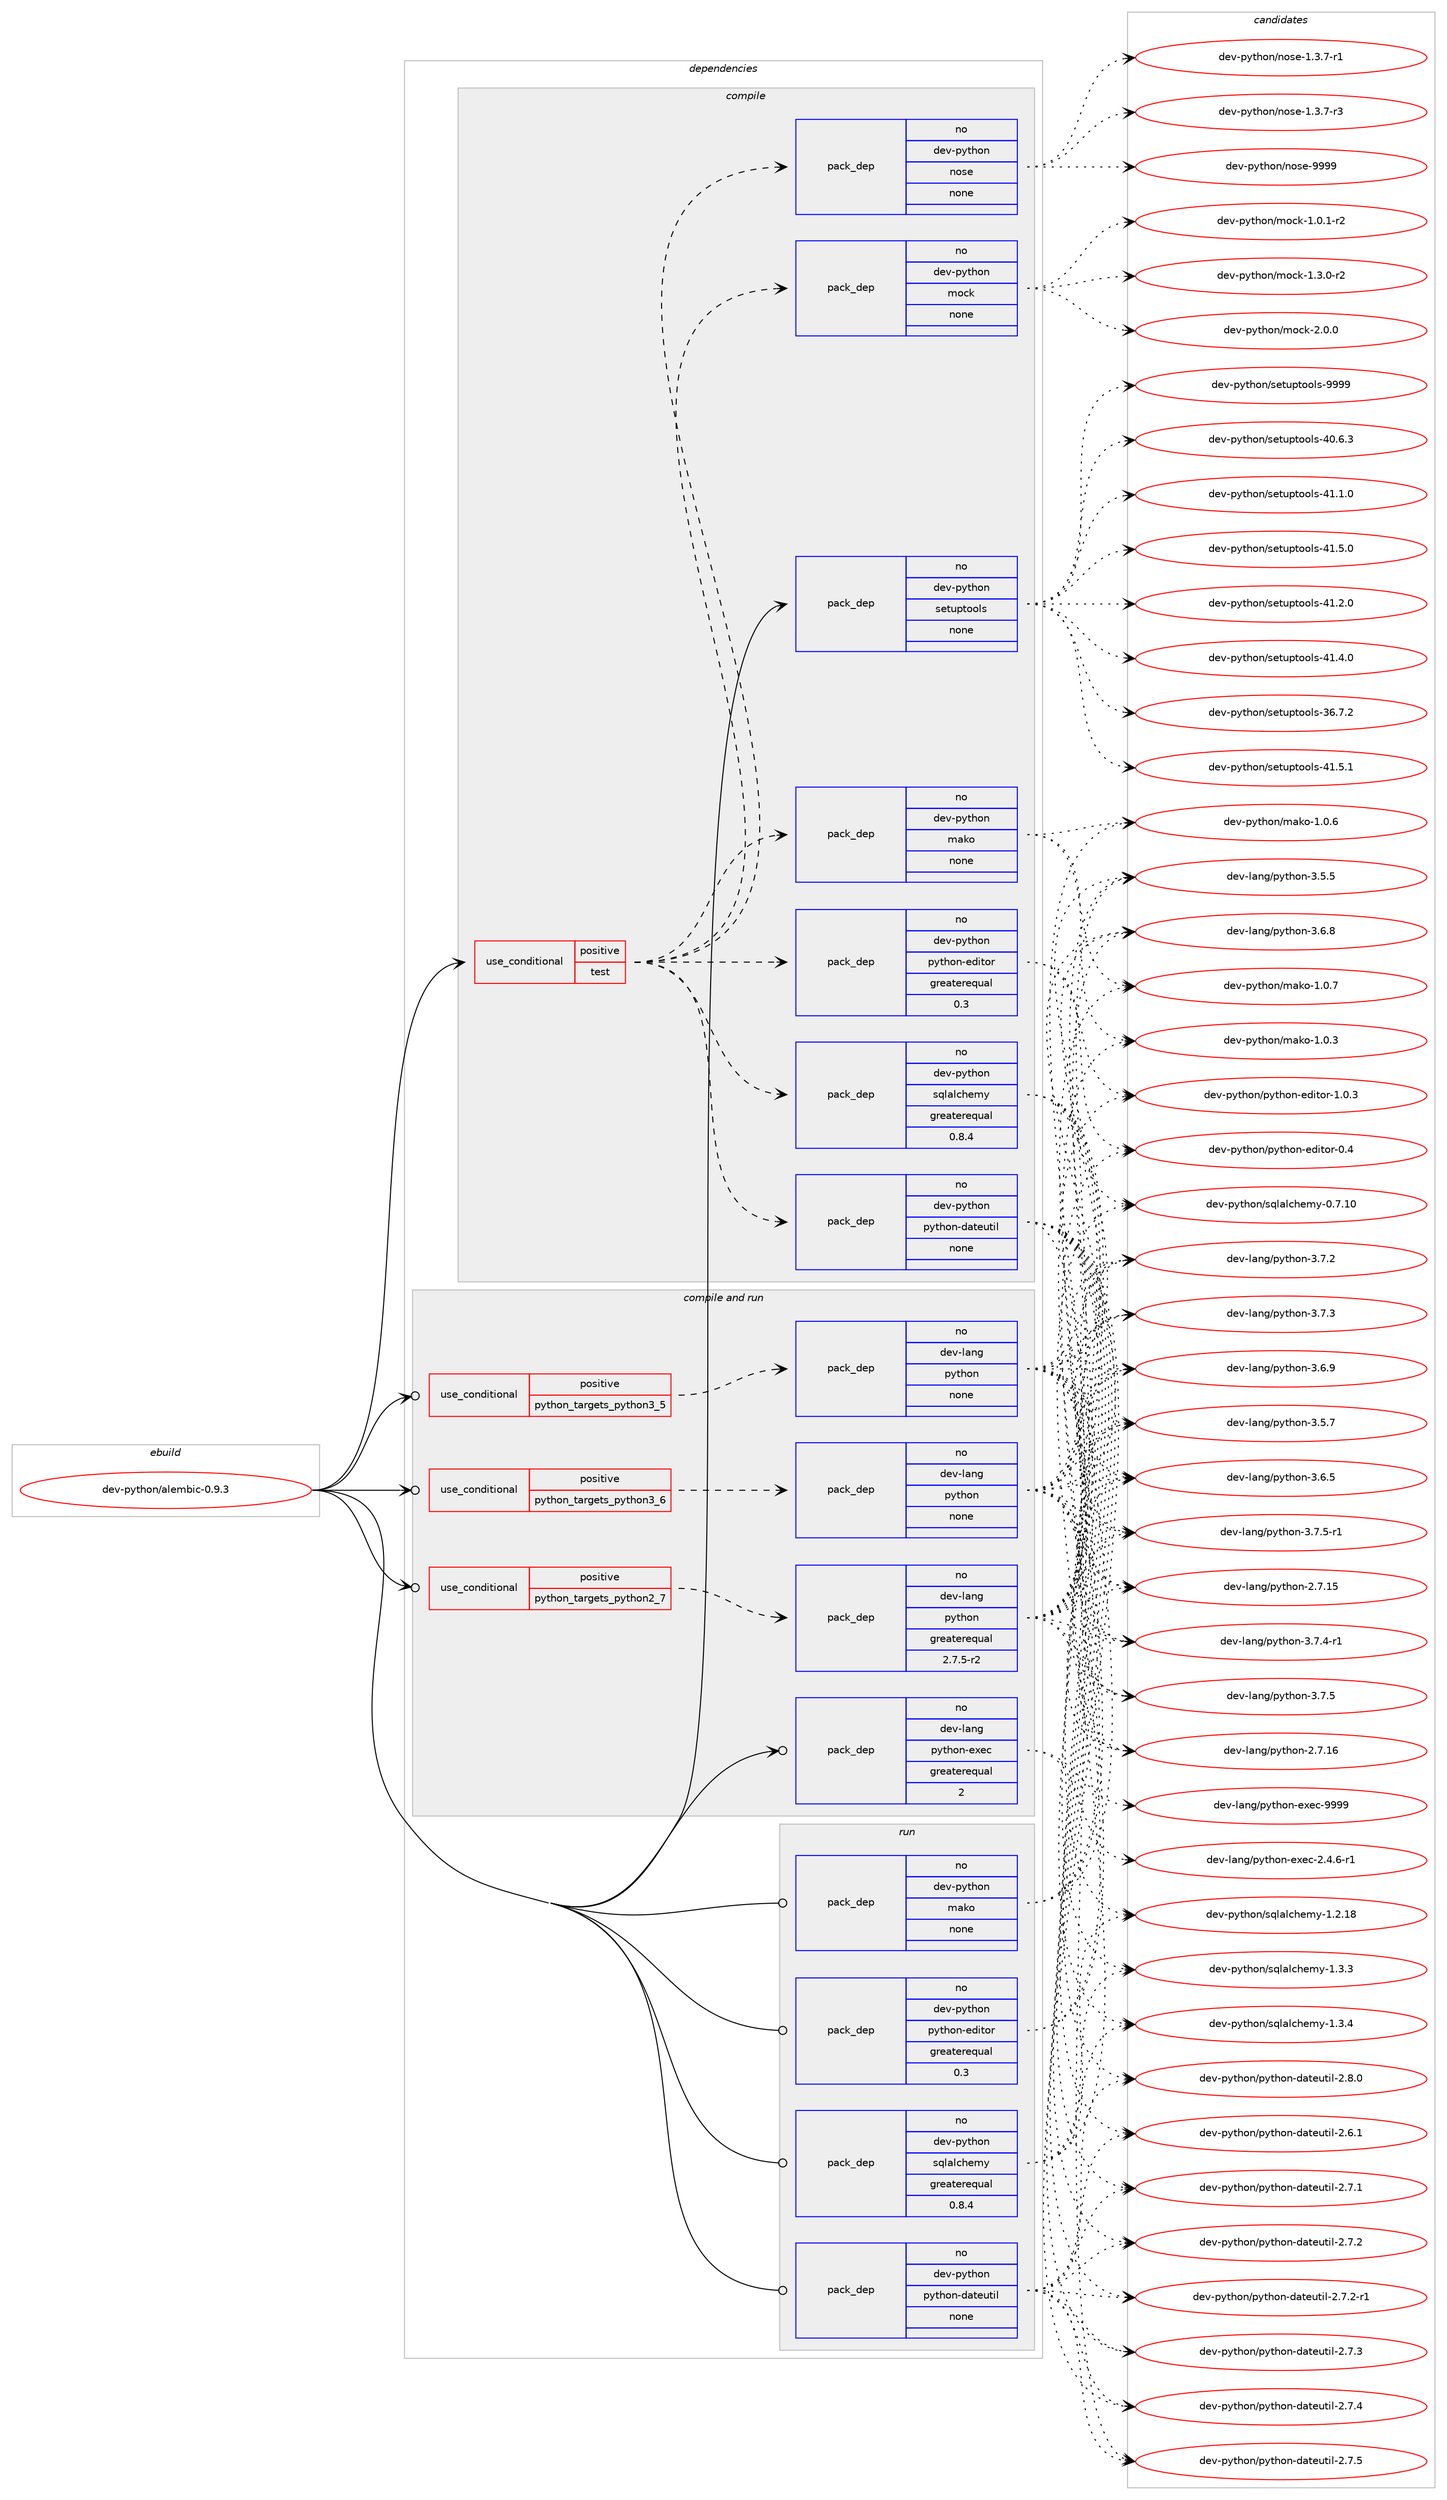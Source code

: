 digraph prolog {

# *************
# Graph options
# *************

newrank=true;
concentrate=true;
compound=true;
graph [rankdir=LR,fontname=Helvetica,fontsize=10,ranksep=1.5];#, ranksep=2.5, nodesep=0.2];
edge  [arrowhead=vee];
node  [fontname=Helvetica,fontsize=10];

# **********
# The ebuild
# **********

subgraph cluster_leftcol {
color=gray;
rank=same;
label=<<i>ebuild</i>>;
id [label="dev-python/alembic-0.9.3", color=red, width=4, href="../dev-python/alembic-0.9.3.svg"];
}

# ****************
# The dependencies
# ****************

subgraph cluster_midcol {
color=gray;
label=<<i>dependencies</i>>;
subgraph cluster_compile {
fillcolor="#eeeeee";
style=filled;
label=<<i>compile</i>>;
subgraph cond136005 {
dependency593827 [label=<<TABLE BORDER="0" CELLBORDER="1" CELLSPACING="0" CELLPADDING="4"><TR><TD ROWSPAN="3" CELLPADDING="10">use_conditional</TD></TR><TR><TD>positive</TD></TR><TR><TD>test</TD></TR></TABLE>>, shape=none, color=red];
subgraph pack446050 {
dependency593828 [label=<<TABLE BORDER="0" CELLBORDER="1" CELLSPACING="0" CELLPADDING="4" WIDTH="220"><TR><TD ROWSPAN="6" CELLPADDING="30">pack_dep</TD></TR><TR><TD WIDTH="110">no</TD></TR><TR><TD>dev-python</TD></TR><TR><TD>sqlalchemy</TD></TR><TR><TD>greaterequal</TD></TR><TR><TD>0.8.4</TD></TR></TABLE>>, shape=none, color=blue];
}
dependency593827:e -> dependency593828:w [weight=20,style="dashed",arrowhead="vee"];
subgraph pack446051 {
dependency593829 [label=<<TABLE BORDER="0" CELLBORDER="1" CELLSPACING="0" CELLPADDING="4" WIDTH="220"><TR><TD ROWSPAN="6" CELLPADDING="30">pack_dep</TD></TR><TR><TD WIDTH="110">no</TD></TR><TR><TD>dev-python</TD></TR><TR><TD>mako</TD></TR><TR><TD>none</TD></TR><TR><TD></TD></TR></TABLE>>, shape=none, color=blue];
}
dependency593827:e -> dependency593829:w [weight=20,style="dashed",arrowhead="vee"];
subgraph pack446052 {
dependency593830 [label=<<TABLE BORDER="0" CELLBORDER="1" CELLSPACING="0" CELLPADDING="4" WIDTH="220"><TR><TD ROWSPAN="6" CELLPADDING="30">pack_dep</TD></TR><TR><TD WIDTH="110">no</TD></TR><TR><TD>dev-python</TD></TR><TR><TD>python-editor</TD></TR><TR><TD>greaterequal</TD></TR><TR><TD>0.3</TD></TR></TABLE>>, shape=none, color=blue];
}
dependency593827:e -> dependency593830:w [weight=20,style="dashed",arrowhead="vee"];
subgraph pack446053 {
dependency593831 [label=<<TABLE BORDER="0" CELLBORDER="1" CELLSPACING="0" CELLPADDING="4" WIDTH="220"><TR><TD ROWSPAN="6" CELLPADDING="30">pack_dep</TD></TR><TR><TD WIDTH="110">no</TD></TR><TR><TD>dev-python</TD></TR><TR><TD>python-dateutil</TD></TR><TR><TD>none</TD></TR><TR><TD></TD></TR></TABLE>>, shape=none, color=blue];
}
dependency593827:e -> dependency593831:w [weight=20,style="dashed",arrowhead="vee"];
subgraph pack446054 {
dependency593832 [label=<<TABLE BORDER="0" CELLBORDER="1" CELLSPACING="0" CELLPADDING="4" WIDTH="220"><TR><TD ROWSPAN="6" CELLPADDING="30">pack_dep</TD></TR><TR><TD WIDTH="110">no</TD></TR><TR><TD>dev-python</TD></TR><TR><TD>nose</TD></TR><TR><TD>none</TD></TR><TR><TD></TD></TR></TABLE>>, shape=none, color=blue];
}
dependency593827:e -> dependency593832:w [weight=20,style="dashed",arrowhead="vee"];
subgraph pack446055 {
dependency593833 [label=<<TABLE BORDER="0" CELLBORDER="1" CELLSPACING="0" CELLPADDING="4" WIDTH="220"><TR><TD ROWSPAN="6" CELLPADDING="30">pack_dep</TD></TR><TR><TD WIDTH="110">no</TD></TR><TR><TD>dev-python</TD></TR><TR><TD>mock</TD></TR><TR><TD>none</TD></TR><TR><TD></TD></TR></TABLE>>, shape=none, color=blue];
}
dependency593827:e -> dependency593833:w [weight=20,style="dashed",arrowhead="vee"];
}
id:e -> dependency593827:w [weight=20,style="solid",arrowhead="vee"];
subgraph pack446056 {
dependency593834 [label=<<TABLE BORDER="0" CELLBORDER="1" CELLSPACING="0" CELLPADDING="4" WIDTH="220"><TR><TD ROWSPAN="6" CELLPADDING="30">pack_dep</TD></TR><TR><TD WIDTH="110">no</TD></TR><TR><TD>dev-python</TD></TR><TR><TD>setuptools</TD></TR><TR><TD>none</TD></TR><TR><TD></TD></TR></TABLE>>, shape=none, color=blue];
}
id:e -> dependency593834:w [weight=20,style="solid",arrowhead="vee"];
}
subgraph cluster_compileandrun {
fillcolor="#eeeeee";
style=filled;
label=<<i>compile and run</i>>;
subgraph cond136006 {
dependency593835 [label=<<TABLE BORDER="0" CELLBORDER="1" CELLSPACING="0" CELLPADDING="4"><TR><TD ROWSPAN="3" CELLPADDING="10">use_conditional</TD></TR><TR><TD>positive</TD></TR><TR><TD>python_targets_python2_7</TD></TR></TABLE>>, shape=none, color=red];
subgraph pack446057 {
dependency593836 [label=<<TABLE BORDER="0" CELLBORDER="1" CELLSPACING="0" CELLPADDING="4" WIDTH="220"><TR><TD ROWSPAN="6" CELLPADDING="30">pack_dep</TD></TR><TR><TD WIDTH="110">no</TD></TR><TR><TD>dev-lang</TD></TR><TR><TD>python</TD></TR><TR><TD>greaterequal</TD></TR><TR><TD>2.7.5-r2</TD></TR></TABLE>>, shape=none, color=blue];
}
dependency593835:e -> dependency593836:w [weight=20,style="dashed",arrowhead="vee"];
}
id:e -> dependency593835:w [weight=20,style="solid",arrowhead="odotvee"];
subgraph cond136007 {
dependency593837 [label=<<TABLE BORDER="0" CELLBORDER="1" CELLSPACING="0" CELLPADDING="4"><TR><TD ROWSPAN="3" CELLPADDING="10">use_conditional</TD></TR><TR><TD>positive</TD></TR><TR><TD>python_targets_python3_5</TD></TR></TABLE>>, shape=none, color=red];
subgraph pack446058 {
dependency593838 [label=<<TABLE BORDER="0" CELLBORDER="1" CELLSPACING="0" CELLPADDING="4" WIDTH="220"><TR><TD ROWSPAN="6" CELLPADDING="30">pack_dep</TD></TR><TR><TD WIDTH="110">no</TD></TR><TR><TD>dev-lang</TD></TR><TR><TD>python</TD></TR><TR><TD>none</TD></TR><TR><TD></TD></TR></TABLE>>, shape=none, color=blue];
}
dependency593837:e -> dependency593838:w [weight=20,style="dashed",arrowhead="vee"];
}
id:e -> dependency593837:w [weight=20,style="solid",arrowhead="odotvee"];
subgraph cond136008 {
dependency593839 [label=<<TABLE BORDER="0" CELLBORDER="1" CELLSPACING="0" CELLPADDING="4"><TR><TD ROWSPAN="3" CELLPADDING="10">use_conditional</TD></TR><TR><TD>positive</TD></TR><TR><TD>python_targets_python3_6</TD></TR></TABLE>>, shape=none, color=red];
subgraph pack446059 {
dependency593840 [label=<<TABLE BORDER="0" CELLBORDER="1" CELLSPACING="0" CELLPADDING="4" WIDTH="220"><TR><TD ROWSPAN="6" CELLPADDING="30">pack_dep</TD></TR><TR><TD WIDTH="110">no</TD></TR><TR><TD>dev-lang</TD></TR><TR><TD>python</TD></TR><TR><TD>none</TD></TR><TR><TD></TD></TR></TABLE>>, shape=none, color=blue];
}
dependency593839:e -> dependency593840:w [weight=20,style="dashed",arrowhead="vee"];
}
id:e -> dependency593839:w [weight=20,style="solid",arrowhead="odotvee"];
subgraph pack446060 {
dependency593841 [label=<<TABLE BORDER="0" CELLBORDER="1" CELLSPACING="0" CELLPADDING="4" WIDTH="220"><TR><TD ROWSPAN="6" CELLPADDING="30">pack_dep</TD></TR><TR><TD WIDTH="110">no</TD></TR><TR><TD>dev-lang</TD></TR><TR><TD>python-exec</TD></TR><TR><TD>greaterequal</TD></TR><TR><TD>2</TD></TR></TABLE>>, shape=none, color=blue];
}
id:e -> dependency593841:w [weight=20,style="solid",arrowhead="odotvee"];
}
subgraph cluster_run {
fillcolor="#eeeeee";
style=filled;
label=<<i>run</i>>;
subgraph pack446061 {
dependency593842 [label=<<TABLE BORDER="0" CELLBORDER="1" CELLSPACING="0" CELLPADDING="4" WIDTH="220"><TR><TD ROWSPAN="6" CELLPADDING="30">pack_dep</TD></TR><TR><TD WIDTH="110">no</TD></TR><TR><TD>dev-python</TD></TR><TR><TD>mako</TD></TR><TR><TD>none</TD></TR><TR><TD></TD></TR></TABLE>>, shape=none, color=blue];
}
id:e -> dependency593842:w [weight=20,style="solid",arrowhead="odot"];
subgraph pack446062 {
dependency593843 [label=<<TABLE BORDER="0" CELLBORDER="1" CELLSPACING="0" CELLPADDING="4" WIDTH="220"><TR><TD ROWSPAN="6" CELLPADDING="30">pack_dep</TD></TR><TR><TD WIDTH="110">no</TD></TR><TR><TD>dev-python</TD></TR><TR><TD>python-dateutil</TD></TR><TR><TD>none</TD></TR><TR><TD></TD></TR></TABLE>>, shape=none, color=blue];
}
id:e -> dependency593843:w [weight=20,style="solid",arrowhead="odot"];
subgraph pack446063 {
dependency593844 [label=<<TABLE BORDER="0" CELLBORDER="1" CELLSPACING="0" CELLPADDING="4" WIDTH="220"><TR><TD ROWSPAN="6" CELLPADDING="30">pack_dep</TD></TR><TR><TD WIDTH="110">no</TD></TR><TR><TD>dev-python</TD></TR><TR><TD>python-editor</TD></TR><TR><TD>greaterequal</TD></TR><TR><TD>0.3</TD></TR></TABLE>>, shape=none, color=blue];
}
id:e -> dependency593844:w [weight=20,style="solid",arrowhead="odot"];
subgraph pack446064 {
dependency593845 [label=<<TABLE BORDER="0" CELLBORDER="1" CELLSPACING="0" CELLPADDING="4" WIDTH="220"><TR><TD ROWSPAN="6" CELLPADDING="30">pack_dep</TD></TR><TR><TD WIDTH="110">no</TD></TR><TR><TD>dev-python</TD></TR><TR><TD>sqlalchemy</TD></TR><TR><TD>greaterequal</TD></TR><TR><TD>0.8.4</TD></TR></TABLE>>, shape=none, color=blue];
}
id:e -> dependency593845:w [weight=20,style="solid",arrowhead="odot"];
}
}

# **************
# The candidates
# **************

subgraph cluster_choices {
rank=same;
color=gray;
label=<<i>candidates</i>>;

subgraph choice446050 {
color=black;
nodesep=1;
choice1001011184511212111610411111047115113108971089910410110912145484655464948 [label="dev-python/sqlalchemy-0.7.10", color=red, width=4,href="../dev-python/sqlalchemy-0.7.10.svg"];
choice1001011184511212111610411111047115113108971089910410110912145494650464956 [label="dev-python/sqlalchemy-1.2.18", color=red, width=4,href="../dev-python/sqlalchemy-1.2.18.svg"];
choice10010111845112121116104111110471151131089710899104101109121454946514651 [label="dev-python/sqlalchemy-1.3.3", color=red, width=4,href="../dev-python/sqlalchemy-1.3.3.svg"];
choice10010111845112121116104111110471151131089710899104101109121454946514652 [label="dev-python/sqlalchemy-1.3.4", color=red, width=4,href="../dev-python/sqlalchemy-1.3.4.svg"];
dependency593828:e -> choice1001011184511212111610411111047115113108971089910410110912145484655464948:w [style=dotted,weight="100"];
dependency593828:e -> choice1001011184511212111610411111047115113108971089910410110912145494650464956:w [style=dotted,weight="100"];
dependency593828:e -> choice10010111845112121116104111110471151131089710899104101109121454946514651:w [style=dotted,weight="100"];
dependency593828:e -> choice10010111845112121116104111110471151131089710899104101109121454946514652:w [style=dotted,weight="100"];
}
subgraph choice446051 {
color=black;
nodesep=1;
choice100101118451121211161041111104710997107111454946484651 [label="dev-python/mako-1.0.3", color=red, width=4,href="../dev-python/mako-1.0.3.svg"];
choice100101118451121211161041111104710997107111454946484654 [label="dev-python/mako-1.0.6", color=red, width=4,href="../dev-python/mako-1.0.6.svg"];
choice100101118451121211161041111104710997107111454946484655 [label="dev-python/mako-1.0.7", color=red, width=4,href="../dev-python/mako-1.0.7.svg"];
dependency593829:e -> choice100101118451121211161041111104710997107111454946484651:w [style=dotted,weight="100"];
dependency593829:e -> choice100101118451121211161041111104710997107111454946484654:w [style=dotted,weight="100"];
dependency593829:e -> choice100101118451121211161041111104710997107111454946484655:w [style=dotted,weight="100"];
}
subgraph choice446052 {
color=black;
nodesep=1;
choice10010111845112121116104111110471121211161041111104510110010511611111445484652 [label="dev-python/python-editor-0.4", color=red, width=4,href="../dev-python/python-editor-0.4.svg"];
choice100101118451121211161041111104711212111610411111045101100105116111114454946484651 [label="dev-python/python-editor-1.0.3", color=red, width=4,href="../dev-python/python-editor-1.0.3.svg"];
dependency593830:e -> choice10010111845112121116104111110471121211161041111104510110010511611111445484652:w [style=dotted,weight="100"];
dependency593830:e -> choice100101118451121211161041111104711212111610411111045101100105116111114454946484651:w [style=dotted,weight="100"];
}
subgraph choice446053 {
color=black;
nodesep=1;
choice10010111845112121116104111110471121211161041111104510097116101117116105108455046544649 [label="dev-python/python-dateutil-2.6.1", color=red, width=4,href="../dev-python/python-dateutil-2.6.1.svg"];
choice10010111845112121116104111110471121211161041111104510097116101117116105108455046554649 [label="dev-python/python-dateutil-2.7.1", color=red, width=4,href="../dev-python/python-dateutil-2.7.1.svg"];
choice10010111845112121116104111110471121211161041111104510097116101117116105108455046554650 [label="dev-python/python-dateutil-2.7.2", color=red, width=4,href="../dev-python/python-dateutil-2.7.2.svg"];
choice100101118451121211161041111104711212111610411111045100971161011171161051084550465546504511449 [label="dev-python/python-dateutil-2.7.2-r1", color=red, width=4,href="../dev-python/python-dateutil-2.7.2-r1.svg"];
choice10010111845112121116104111110471121211161041111104510097116101117116105108455046554651 [label="dev-python/python-dateutil-2.7.3", color=red, width=4,href="../dev-python/python-dateutil-2.7.3.svg"];
choice10010111845112121116104111110471121211161041111104510097116101117116105108455046554652 [label="dev-python/python-dateutil-2.7.4", color=red, width=4,href="../dev-python/python-dateutil-2.7.4.svg"];
choice10010111845112121116104111110471121211161041111104510097116101117116105108455046554653 [label="dev-python/python-dateutil-2.7.5", color=red, width=4,href="../dev-python/python-dateutil-2.7.5.svg"];
choice10010111845112121116104111110471121211161041111104510097116101117116105108455046564648 [label="dev-python/python-dateutil-2.8.0", color=red, width=4,href="../dev-python/python-dateutil-2.8.0.svg"];
dependency593831:e -> choice10010111845112121116104111110471121211161041111104510097116101117116105108455046544649:w [style=dotted,weight="100"];
dependency593831:e -> choice10010111845112121116104111110471121211161041111104510097116101117116105108455046554649:w [style=dotted,weight="100"];
dependency593831:e -> choice10010111845112121116104111110471121211161041111104510097116101117116105108455046554650:w [style=dotted,weight="100"];
dependency593831:e -> choice100101118451121211161041111104711212111610411111045100971161011171161051084550465546504511449:w [style=dotted,weight="100"];
dependency593831:e -> choice10010111845112121116104111110471121211161041111104510097116101117116105108455046554651:w [style=dotted,weight="100"];
dependency593831:e -> choice10010111845112121116104111110471121211161041111104510097116101117116105108455046554652:w [style=dotted,weight="100"];
dependency593831:e -> choice10010111845112121116104111110471121211161041111104510097116101117116105108455046554653:w [style=dotted,weight="100"];
dependency593831:e -> choice10010111845112121116104111110471121211161041111104510097116101117116105108455046564648:w [style=dotted,weight="100"];
}
subgraph choice446054 {
color=black;
nodesep=1;
choice10010111845112121116104111110471101111151014549465146554511449 [label="dev-python/nose-1.3.7-r1", color=red, width=4,href="../dev-python/nose-1.3.7-r1.svg"];
choice10010111845112121116104111110471101111151014549465146554511451 [label="dev-python/nose-1.3.7-r3", color=red, width=4,href="../dev-python/nose-1.3.7-r3.svg"];
choice10010111845112121116104111110471101111151014557575757 [label="dev-python/nose-9999", color=red, width=4,href="../dev-python/nose-9999.svg"];
dependency593832:e -> choice10010111845112121116104111110471101111151014549465146554511449:w [style=dotted,weight="100"];
dependency593832:e -> choice10010111845112121116104111110471101111151014549465146554511451:w [style=dotted,weight="100"];
dependency593832:e -> choice10010111845112121116104111110471101111151014557575757:w [style=dotted,weight="100"];
}
subgraph choice446055 {
color=black;
nodesep=1;
choice1001011184511212111610411111047109111991074549464846494511450 [label="dev-python/mock-1.0.1-r2", color=red, width=4,href="../dev-python/mock-1.0.1-r2.svg"];
choice1001011184511212111610411111047109111991074549465146484511450 [label="dev-python/mock-1.3.0-r2", color=red, width=4,href="../dev-python/mock-1.3.0-r2.svg"];
choice100101118451121211161041111104710911199107455046484648 [label="dev-python/mock-2.0.0", color=red, width=4,href="../dev-python/mock-2.0.0.svg"];
dependency593833:e -> choice1001011184511212111610411111047109111991074549464846494511450:w [style=dotted,weight="100"];
dependency593833:e -> choice1001011184511212111610411111047109111991074549465146484511450:w [style=dotted,weight="100"];
dependency593833:e -> choice100101118451121211161041111104710911199107455046484648:w [style=dotted,weight="100"];
}
subgraph choice446056 {
color=black;
nodesep=1;
choice100101118451121211161041111104711510111611711211611111110811545515446554650 [label="dev-python/setuptools-36.7.2", color=red, width=4,href="../dev-python/setuptools-36.7.2.svg"];
choice100101118451121211161041111104711510111611711211611111110811545524846544651 [label="dev-python/setuptools-40.6.3", color=red, width=4,href="../dev-python/setuptools-40.6.3.svg"];
choice100101118451121211161041111104711510111611711211611111110811545524946494648 [label="dev-python/setuptools-41.1.0", color=red, width=4,href="../dev-python/setuptools-41.1.0.svg"];
choice100101118451121211161041111104711510111611711211611111110811545524946504648 [label="dev-python/setuptools-41.2.0", color=red, width=4,href="../dev-python/setuptools-41.2.0.svg"];
choice100101118451121211161041111104711510111611711211611111110811545524946524648 [label="dev-python/setuptools-41.4.0", color=red, width=4,href="../dev-python/setuptools-41.4.0.svg"];
choice100101118451121211161041111104711510111611711211611111110811545524946534648 [label="dev-python/setuptools-41.5.0", color=red, width=4,href="../dev-python/setuptools-41.5.0.svg"];
choice100101118451121211161041111104711510111611711211611111110811545524946534649 [label="dev-python/setuptools-41.5.1", color=red, width=4,href="../dev-python/setuptools-41.5.1.svg"];
choice10010111845112121116104111110471151011161171121161111111081154557575757 [label="dev-python/setuptools-9999", color=red, width=4,href="../dev-python/setuptools-9999.svg"];
dependency593834:e -> choice100101118451121211161041111104711510111611711211611111110811545515446554650:w [style=dotted,weight="100"];
dependency593834:e -> choice100101118451121211161041111104711510111611711211611111110811545524846544651:w [style=dotted,weight="100"];
dependency593834:e -> choice100101118451121211161041111104711510111611711211611111110811545524946494648:w [style=dotted,weight="100"];
dependency593834:e -> choice100101118451121211161041111104711510111611711211611111110811545524946504648:w [style=dotted,weight="100"];
dependency593834:e -> choice100101118451121211161041111104711510111611711211611111110811545524946524648:w [style=dotted,weight="100"];
dependency593834:e -> choice100101118451121211161041111104711510111611711211611111110811545524946534648:w [style=dotted,weight="100"];
dependency593834:e -> choice100101118451121211161041111104711510111611711211611111110811545524946534649:w [style=dotted,weight="100"];
dependency593834:e -> choice10010111845112121116104111110471151011161171121161111111081154557575757:w [style=dotted,weight="100"];
}
subgraph choice446057 {
color=black;
nodesep=1;
choice10010111845108971101034711212111610411111045504655464953 [label="dev-lang/python-2.7.15", color=red, width=4,href="../dev-lang/python-2.7.15.svg"];
choice10010111845108971101034711212111610411111045504655464954 [label="dev-lang/python-2.7.16", color=red, width=4,href="../dev-lang/python-2.7.16.svg"];
choice100101118451089711010347112121116104111110455146534653 [label="dev-lang/python-3.5.5", color=red, width=4,href="../dev-lang/python-3.5.5.svg"];
choice100101118451089711010347112121116104111110455146534655 [label="dev-lang/python-3.5.7", color=red, width=4,href="../dev-lang/python-3.5.7.svg"];
choice100101118451089711010347112121116104111110455146544653 [label="dev-lang/python-3.6.5", color=red, width=4,href="../dev-lang/python-3.6.5.svg"];
choice100101118451089711010347112121116104111110455146544656 [label="dev-lang/python-3.6.8", color=red, width=4,href="../dev-lang/python-3.6.8.svg"];
choice100101118451089711010347112121116104111110455146544657 [label="dev-lang/python-3.6.9", color=red, width=4,href="../dev-lang/python-3.6.9.svg"];
choice100101118451089711010347112121116104111110455146554650 [label="dev-lang/python-3.7.2", color=red, width=4,href="../dev-lang/python-3.7.2.svg"];
choice100101118451089711010347112121116104111110455146554651 [label="dev-lang/python-3.7.3", color=red, width=4,href="../dev-lang/python-3.7.3.svg"];
choice1001011184510897110103471121211161041111104551465546524511449 [label="dev-lang/python-3.7.4-r1", color=red, width=4,href="../dev-lang/python-3.7.4-r1.svg"];
choice100101118451089711010347112121116104111110455146554653 [label="dev-lang/python-3.7.5", color=red, width=4,href="../dev-lang/python-3.7.5.svg"];
choice1001011184510897110103471121211161041111104551465546534511449 [label="dev-lang/python-3.7.5-r1", color=red, width=4,href="../dev-lang/python-3.7.5-r1.svg"];
dependency593836:e -> choice10010111845108971101034711212111610411111045504655464953:w [style=dotted,weight="100"];
dependency593836:e -> choice10010111845108971101034711212111610411111045504655464954:w [style=dotted,weight="100"];
dependency593836:e -> choice100101118451089711010347112121116104111110455146534653:w [style=dotted,weight="100"];
dependency593836:e -> choice100101118451089711010347112121116104111110455146534655:w [style=dotted,weight="100"];
dependency593836:e -> choice100101118451089711010347112121116104111110455146544653:w [style=dotted,weight="100"];
dependency593836:e -> choice100101118451089711010347112121116104111110455146544656:w [style=dotted,weight="100"];
dependency593836:e -> choice100101118451089711010347112121116104111110455146544657:w [style=dotted,weight="100"];
dependency593836:e -> choice100101118451089711010347112121116104111110455146554650:w [style=dotted,weight="100"];
dependency593836:e -> choice100101118451089711010347112121116104111110455146554651:w [style=dotted,weight="100"];
dependency593836:e -> choice1001011184510897110103471121211161041111104551465546524511449:w [style=dotted,weight="100"];
dependency593836:e -> choice100101118451089711010347112121116104111110455146554653:w [style=dotted,weight="100"];
dependency593836:e -> choice1001011184510897110103471121211161041111104551465546534511449:w [style=dotted,weight="100"];
}
subgraph choice446058 {
color=black;
nodesep=1;
choice10010111845108971101034711212111610411111045504655464953 [label="dev-lang/python-2.7.15", color=red, width=4,href="../dev-lang/python-2.7.15.svg"];
choice10010111845108971101034711212111610411111045504655464954 [label="dev-lang/python-2.7.16", color=red, width=4,href="../dev-lang/python-2.7.16.svg"];
choice100101118451089711010347112121116104111110455146534653 [label="dev-lang/python-3.5.5", color=red, width=4,href="../dev-lang/python-3.5.5.svg"];
choice100101118451089711010347112121116104111110455146534655 [label="dev-lang/python-3.5.7", color=red, width=4,href="../dev-lang/python-3.5.7.svg"];
choice100101118451089711010347112121116104111110455146544653 [label="dev-lang/python-3.6.5", color=red, width=4,href="../dev-lang/python-3.6.5.svg"];
choice100101118451089711010347112121116104111110455146544656 [label="dev-lang/python-3.6.8", color=red, width=4,href="../dev-lang/python-3.6.8.svg"];
choice100101118451089711010347112121116104111110455146544657 [label="dev-lang/python-3.6.9", color=red, width=4,href="../dev-lang/python-3.6.9.svg"];
choice100101118451089711010347112121116104111110455146554650 [label="dev-lang/python-3.7.2", color=red, width=4,href="../dev-lang/python-3.7.2.svg"];
choice100101118451089711010347112121116104111110455146554651 [label="dev-lang/python-3.7.3", color=red, width=4,href="../dev-lang/python-3.7.3.svg"];
choice1001011184510897110103471121211161041111104551465546524511449 [label="dev-lang/python-3.7.4-r1", color=red, width=4,href="../dev-lang/python-3.7.4-r1.svg"];
choice100101118451089711010347112121116104111110455146554653 [label="dev-lang/python-3.7.5", color=red, width=4,href="../dev-lang/python-3.7.5.svg"];
choice1001011184510897110103471121211161041111104551465546534511449 [label="dev-lang/python-3.7.5-r1", color=red, width=4,href="../dev-lang/python-3.7.5-r1.svg"];
dependency593838:e -> choice10010111845108971101034711212111610411111045504655464953:w [style=dotted,weight="100"];
dependency593838:e -> choice10010111845108971101034711212111610411111045504655464954:w [style=dotted,weight="100"];
dependency593838:e -> choice100101118451089711010347112121116104111110455146534653:w [style=dotted,weight="100"];
dependency593838:e -> choice100101118451089711010347112121116104111110455146534655:w [style=dotted,weight="100"];
dependency593838:e -> choice100101118451089711010347112121116104111110455146544653:w [style=dotted,weight="100"];
dependency593838:e -> choice100101118451089711010347112121116104111110455146544656:w [style=dotted,weight="100"];
dependency593838:e -> choice100101118451089711010347112121116104111110455146544657:w [style=dotted,weight="100"];
dependency593838:e -> choice100101118451089711010347112121116104111110455146554650:w [style=dotted,weight="100"];
dependency593838:e -> choice100101118451089711010347112121116104111110455146554651:w [style=dotted,weight="100"];
dependency593838:e -> choice1001011184510897110103471121211161041111104551465546524511449:w [style=dotted,weight="100"];
dependency593838:e -> choice100101118451089711010347112121116104111110455146554653:w [style=dotted,weight="100"];
dependency593838:e -> choice1001011184510897110103471121211161041111104551465546534511449:w [style=dotted,weight="100"];
}
subgraph choice446059 {
color=black;
nodesep=1;
choice10010111845108971101034711212111610411111045504655464953 [label="dev-lang/python-2.7.15", color=red, width=4,href="../dev-lang/python-2.7.15.svg"];
choice10010111845108971101034711212111610411111045504655464954 [label="dev-lang/python-2.7.16", color=red, width=4,href="../dev-lang/python-2.7.16.svg"];
choice100101118451089711010347112121116104111110455146534653 [label="dev-lang/python-3.5.5", color=red, width=4,href="../dev-lang/python-3.5.5.svg"];
choice100101118451089711010347112121116104111110455146534655 [label="dev-lang/python-3.5.7", color=red, width=4,href="../dev-lang/python-3.5.7.svg"];
choice100101118451089711010347112121116104111110455146544653 [label="dev-lang/python-3.6.5", color=red, width=4,href="../dev-lang/python-3.6.5.svg"];
choice100101118451089711010347112121116104111110455146544656 [label="dev-lang/python-3.6.8", color=red, width=4,href="../dev-lang/python-3.6.8.svg"];
choice100101118451089711010347112121116104111110455146544657 [label="dev-lang/python-3.6.9", color=red, width=4,href="../dev-lang/python-3.6.9.svg"];
choice100101118451089711010347112121116104111110455146554650 [label="dev-lang/python-3.7.2", color=red, width=4,href="../dev-lang/python-3.7.2.svg"];
choice100101118451089711010347112121116104111110455146554651 [label="dev-lang/python-3.7.3", color=red, width=4,href="../dev-lang/python-3.7.3.svg"];
choice1001011184510897110103471121211161041111104551465546524511449 [label="dev-lang/python-3.7.4-r1", color=red, width=4,href="../dev-lang/python-3.7.4-r1.svg"];
choice100101118451089711010347112121116104111110455146554653 [label="dev-lang/python-3.7.5", color=red, width=4,href="../dev-lang/python-3.7.5.svg"];
choice1001011184510897110103471121211161041111104551465546534511449 [label="dev-lang/python-3.7.5-r1", color=red, width=4,href="../dev-lang/python-3.7.5-r1.svg"];
dependency593840:e -> choice10010111845108971101034711212111610411111045504655464953:w [style=dotted,weight="100"];
dependency593840:e -> choice10010111845108971101034711212111610411111045504655464954:w [style=dotted,weight="100"];
dependency593840:e -> choice100101118451089711010347112121116104111110455146534653:w [style=dotted,weight="100"];
dependency593840:e -> choice100101118451089711010347112121116104111110455146534655:w [style=dotted,weight="100"];
dependency593840:e -> choice100101118451089711010347112121116104111110455146544653:w [style=dotted,weight="100"];
dependency593840:e -> choice100101118451089711010347112121116104111110455146544656:w [style=dotted,weight="100"];
dependency593840:e -> choice100101118451089711010347112121116104111110455146544657:w [style=dotted,weight="100"];
dependency593840:e -> choice100101118451089711010347112121116104111110455146554650:w [style=dotted,weight="100"];
dependency593840:e -> choice100101118451089711010347112121116104111110455146554651:w [style=dotted,weight="100"];
dependency593840:e -> choice1001011184510897110103471121211161041111104551465546524511449:w [style=dotted,weight="100"];
dependency593840:e -> choice100101118451089711010347112121116104111110455146554653:w [style=dotted,weight="100"];
dependency593840:e -> choice1001011184510897110103471121211161041111104551465546534511449:w [style=dotted,weight="100"];
}
subgraph choice446060 {
color=black;
nodesep=1;
choice10010111845108971101034711212111610411111045101120101994550465246544511449 [label="dev-lang/python-exec-2.4.6-r1", color=red, width=4,href="../dev-lang/python-exec-2.4.6-r1.svg"];
choice10010111845108971101034711212111610411111045101120101994557575757 [label="dev-lang/python-exec-9999", color=red, width=4,href="../dev-lang/python-exec-9999.svg"];
dependency593841:e -> choice10010111845108971101034711212111610411111045101120101994550465246544511449:w [style=dotted,weight="100"];
dependency593841:e -> choice10010111845108971101034711212111610411111045101120101994557575757:w [style=dotted,weight="100"];
}
subgraph choice446061 {
color=black;
nodesep=1;
choice100101118451121211161041111104710997107111454946484651 [label="dev-python/mako-1.0.3", color=red, width=4,href="../dev-python/mako-1.0.3.svg"];
choice100101118451121211161041111104710997107111454946484654 [label="dev-python/mako-1.0.6", color=red, width=4,href="../dev-python/mako-1.0.6.svg"];
choice100101118451121211161041111104710997107111454946484655 [label="dev-python/mako-1.0.7", color=red, width=4,href="../dev-python/mako-1.0.7.svg"];
dependency593842:e -> choice100101118451121211161041111104710997107111454946484651:w [style=dotted,weight="100"];
dependency593842:e -> choice100101118451121211161041111104710997107111454946484654:w [style=dotted,weight="100"];
dependency593842:e -> choice100101118451121211161041111104710997107111454946484655:w [style=dotted,weight="100"];
}
subgraph choice446062 {
color=black;
nodesep=1;
choice10010111845112121116104111110471121211161041111104510097116101117116105108455046544649 [label="dev-python/python-dateutil-2.6.1", color=red, width=4,href="../dev-python/python-dateutil-2.6.1.svg"];
choice10010111845112121116104111110471121211161041111104510097116101117116105108455046554649 [label="dev-python/python-dateutil-2.7.1", color=red, width=4,href="../dev-python/python-dateutil-2.7.1.svg"];
choice10010111845112121116104111110471121211161041111104510097116101117116105108455046554650 [label="dev-python/python-dateutil-2.7.2", color=red, width=4,href="../dev-python/python-dateutil-2.7.2.svg"];
choice100101118451121211161041111104711212111610411111045100971161011171161051084550465546504511449 [label="dev-python/python-dateutil-2.7.2-r1", color=red, width=4,href="../dev-python/python-dateutil-2.7.2-r1.svg"];
choice10010111845112121116104111110471121211161041111104510097116101117116105108455046554651 [label="dev-python/python-dateutil-2.7.3", color=red, width=4,href="../dev-python/python-dateutil-2.7.3.svg"];
choice10010111845112121116104111110471121211161041111104510097116101117116105108455046554652 [label="dev-python/python-dateutil-2.7.4", color=red, width=4,href="../dev-python/python-dateutil-2.7.4.svg"];
choice10010111845112121116104111110471121211161041111104510097116101117116105108455046554653 [label="dev-python/python-dateutil-2.7.5", color=red, width=4,href="../dev-python/python-dateutil-2.7.5.svg"];
choice10010111845112121116104111110471121211161041111104510097116101117116105108455046564648 [label="dev-python/python-dateutil-2.8.0", color=red, width=4,href="../dev-python/python-dateutil-2.8.0.svg"];
dependency593843:e -> choice10010111845112121116104111110471121211161041111104510097116101117116105108455046544649:w [style=dotted,weight="100"];
dependency593843:e -> choice10010111845112121116104111110471121211161041111104510097116101117116105108455046554649:w [style=dotted,weight="100"];
dependency593843:e -> choice10010111845112121116104111110471121211161041111104510097116101117116105108455046554650:w [style=dotted,weight="100"];
dependency593843:e -> choice100101118451121211161041111104711212111610411111045100971161011171161051084550465546504511449:w [style=dotted,weight="100"];
dependency593843:e -> choice10010111845112121116104111110471121211161041111104510097116101117116105108455046554651:w [style=dotted,weight="100"];
dependency593843:e -> choice10010111845112121116104111110471121211161041111104510097116101117116105108455046554652:w [style=dotted,weight="100"];
dependency593843:e -> choice10010111845112121116104111110471121211161041111104510097116101117116105108455046554653:w [style=dotted,weight="100"];
dependency593843:e -> choice10010111845112121116104111110471121211161041111104510097116101117116105108455046564648:w [style=dotted,weight="100"];
}
subgraph choice446063 {
color=black;
nodesep=1;
choice10010111845112121116104111110471121211161041111104510110010511611111445484652 [label="dev-python/python-editor-0.4", color=red, width=4,href="../dev-python/python-editor-0.4.svg"];
choice100101118451121211161041111104711212111610411111045101100105116111114454946484651 [label="dev-python/python-editor-1.0.3", color=red, width=4,href="../dev-python/python-editor-1.0.3.svg"];
dependency593844:e -> choice10010111845112121116104111110471121211161041111104510110010511611111445484652:w [style=dotted,weight="100"];
dependency593844:e -> choice100101118451121211161041111104711212111610411111045101100105116111114454946484651:w [style=dotted,weight="100"];
}
subgraph choice446064 {
color=black;
nodesep=1;
choice1001011184511212111610411111047115113108971089910410110912145484655464948 [label="dev-python/sqlalchemy-0.7.10", color=red, width=4,href="../dev-python/sqlalchemy-0.7.10.svg"];
choice1001011184511212111610411111047115113108971089910410110912145494650464956 [label="dev-python/sqlalchemy-1.2.18", color=red, width=4,href="../dev-python/sqlalchemy-1.2.18.svg"];
choice10010111845112121116104111110471151131089710899104101109121454946514651 [label="dev-python/sqlalchemy-1.3.3", color=red, width=4,href="../dev-python/sqlalchemy-1.3.3.svg"];
choice10010111845112121116104111110471151131089710899104101109121454946514652 [label="dev-python/sqlalchemy-1.3.4", color=red, width=4,href="../dev-python/sqlalchemy-1.3.4.svg"];
dependency593845:e -> choice1001011184511212111610411111047115113108971089910410110912145484655464948:w [style=dotted,weight="100"];
dependency593845:e -> choice1001011184511212111610411111047115113108971089910410110912145494650464956:w [style=dotted,weight="100"];
dependency593845:e -> choice10010111845112121116104111110471151131089710899104101109121454946514651:w [style=dotted,weight="100"];
dependency593845:e -> choice10010111845112121116104111110471151131089710899104101109121454946514652:w [style=dotted,weight="100"];
}
}

}
